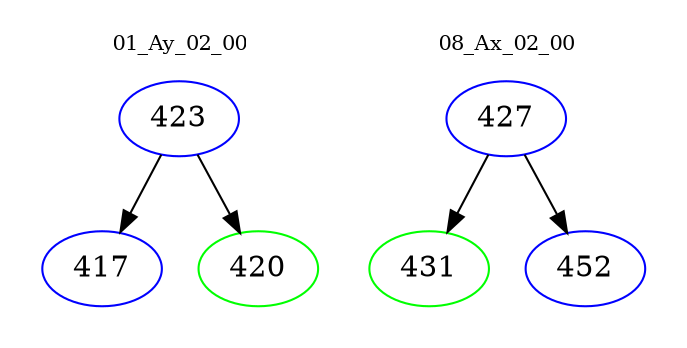 digraph{
subgraph cluster_0 {
color = white
label = "01_Ay_02_00";
fontsize=10;
T0_423 [label="423", color="blue"]
T0_423 -> T0_417 [color="black"]
T0_417 [label="417", color="blue"]
T0_423 -> T0_420 [color="black"]
T0_420 [label="420", color="green"]
}
subgraph cluster_1 {
color = white
label = "08_Ax_02_00";
fontsize=10;
T1_427 [label="427", color="blue"]
T1_427 -> T1_431 [color="black"]
T1_431 [label="431", color="green"]
T1_427 -> T1_452 [color="black"]
T1_452 [label="452", color="blue"]
}
}
